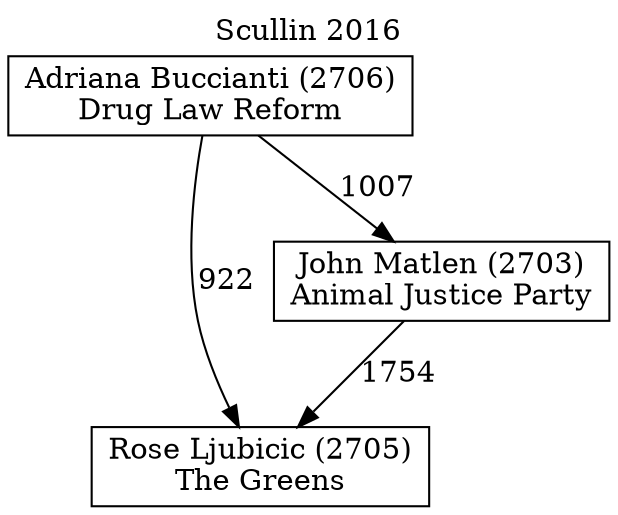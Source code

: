 // House preference flow
digraph "Rose Ljubicic (2705)_Scullin_2016" {
	graph [label="Scullin 2016" labelloc=t mclimit=10]
	node [shape=box]
	"Rose Ljubicic (2705)" [label="Rose Ljubicic (2705)
The Greens"]
	"John Matlen (2703)" [label="John Matlen (2703)
Animal Justice Party"]
	"Adriana Buccianti (2706)" [label="Adriana Buccianti (2706)
Drug Law Reform"]
	"Rose Ljubicic (2705)" [label="Rose Ljubicic (2705)
The Greens"]
	"Adriana Buccianti (2706)" [label="Adriana Buccianti (2706)
Drug Law Reform"]
	"Adriana Buccianti (2706)" [label="Adriana Buccianti (2706)
Drug Law Reform"]
	"John Matlen (2703)" [label="John Matlen (2703)
Animal Justice Party"]
	"Adriana Buccianti (2706)" [label="Adriana Buccianti (2706)
Drug Law Reform"]
	"Adriana Buccianti (2706)" [label="Adriana Buccianti (2706)
Drug Law Reform"]
	"John Matlen (2703)" -> "Rose Ljubicic (2705)" [label=1754]
	"Adriana Buccianti (2706)" -> "John Matlen (2703)" [label=1007]
	"Adriana Buccianti (2706)" -> "Rose Ljubicic (2705)" [label=922]
}
